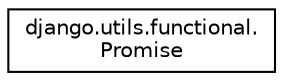 digraph "Graphical Class Hierarchy"
{
 // LATEX_PDF_SIZE
  edge [fontname="Helvetica",fontsize="10",labelfontname="Helvetica",labelfontsize="10"];
  node [fontname="Helvetica",fontsize="10",shape=record];
  rankdir="LR";
  Node0 [label="django.utils.functional.\lPromise",height=0.2,width=0.4,color="black", fillcolor="white", style="filled",URL="$classdjango_1_1utils_1_1functional_1_1_promise.html",tooltip=" "];
}
